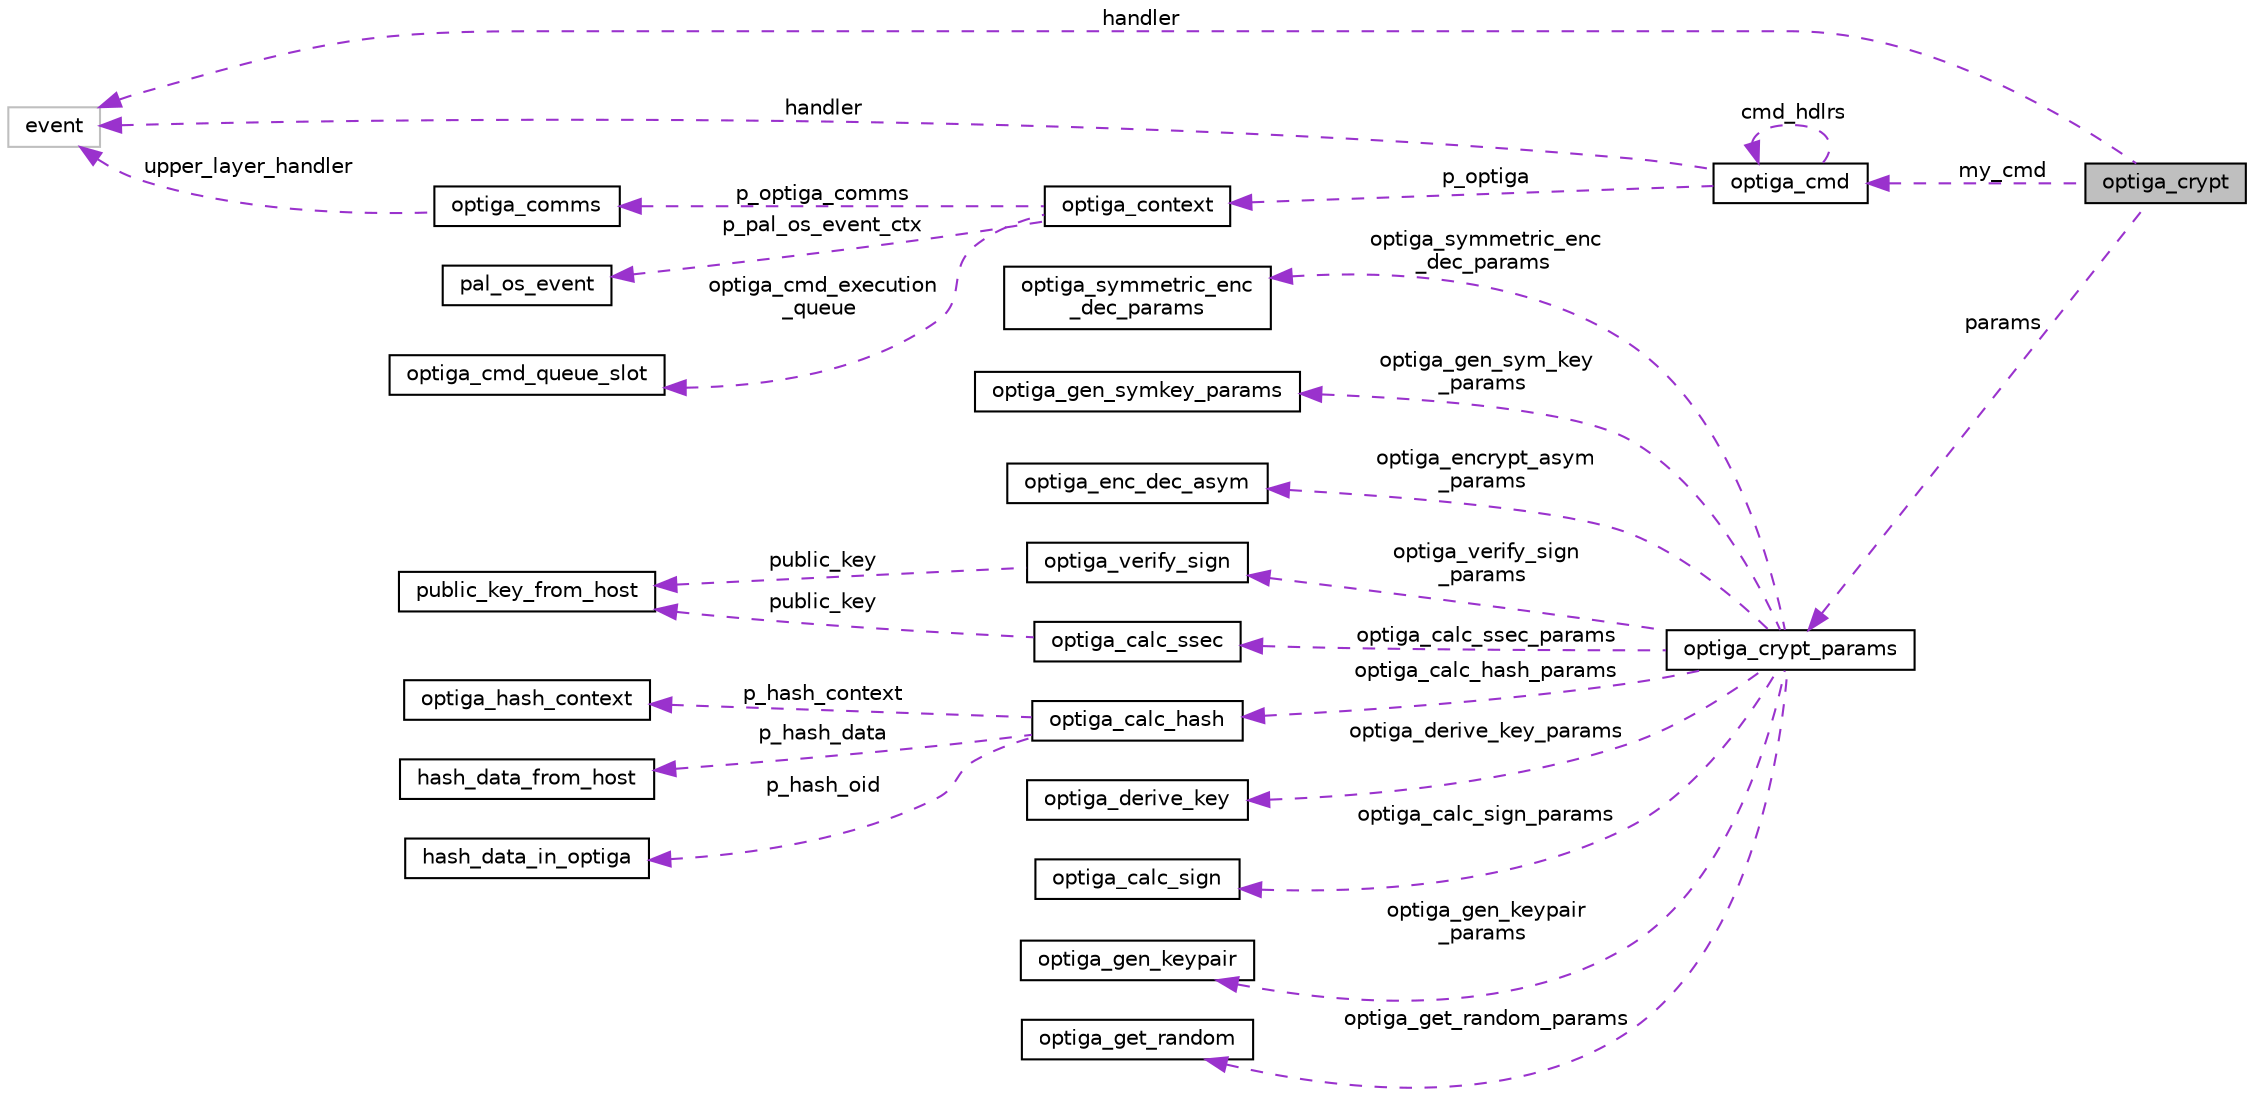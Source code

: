 digraph "optiga_crypt"
{
 // LATEX_PDF_SIZE
  edge [fontname="Helvetica",fontsize="10",labelfontname="Helvetica",labelfontsize="10"];
  node [fontname="Helvetica",fontsize="10",shape=record];
  rankdir="LR";
  Node1 [label="optiga_crypt",height=0.2,width=0.4,color="black", fillcolor="grey75", style="filled", fontcolor="black",tooltip="OPTIGA crypt instance structure."];
  Node2 -> Node1 [dir="back",color="darkorchid3",fontsize="10",style="dashed",label=" handler" ,fontname="Helvetica"];
  Node2 [label="event",height=0.2,width=0.4,color="grey75", fillcolor="white", style="filled",tooltip=" "];
  Node3 -> Node1 [dir="back",color="darkorchid3",fontsize="10",style="dashed",label=" params" ,fontname="Helvetica"];
  Node3 [label="optiga_crypt_params",height=0.2,width=0.4,color="black", fillcolor="white", style="filled",URL="$d3/d89/unionoptiga__crypt__params.html",tooltip="union for OPTIGA crypt parameters"];
  Node4 -> Node3 [dir="back",color="darkorchid3",fontsize="10",style="dashed",label=" optiga_symmetric_enc\l_dec_params" ,fontname="Helvetica"];
  Node4 [label="optiga_symmetric_enc\l_dec_params",height=0.2,width=0.4,color="black", fillcolor="white", style="filled",URL="$d0/d63/structoptiga__symmetric__enc__dec__params.html",tooltip="Specifies the data structure for symmetric encrypt and decrypt."];
  Node5 -> Node3 [dir="back",color="darkorchid3",fontsize="10",style="dashed",label=" optiga_gen_sym_key\l_params" ,fontname="Helvetica"];
  Node5 [label="optiga_gen_symkey_params",height=0.2,width=0.4,color="black", fillcolor="white", style="filled",URL="$d9/d23/structoptiga__gen__symkey__params.html",tooltip="Specifies the data structure for symmetric generate key."];
  Node6 -> Node3 [dir="back",color="darkorchid3",fontsize="10",style="dashed",label=" optiga_encrypt_asym\l_params" ,fontname="Helvetica"];
  Node6 [label="optiga_enc_dec_asym",height=0.2,width=0.4,color="black", fillcolor="white", style="filled",URL="$dd/d4a/structoptiga__enc__dec__asym.html",tooltip="Specifies the structure for asymmetric encryption and decryption."];
  Node7 -> Node3 [dir="back",color="darkorchid3",fontsize="10",style="dashed",label=" optiga_verify_sign\l_params" ,fontname="Helvetica"];
  Node7 [label="optiga_verify_sign",height=0.2,width=0.4,color="black", fillcolor="white", style="filled",URL="$d7/d33/structoptiga__verify__sign.html",tooltip="Specifies the data structure for ECDSA signature verification."];
  Node8 -> Node7 [dir="back",color="darkorchid3",fontsize="10",style="dashed",label=" public_key" ,fontname="Helvetica"];
  Node8 [label="public_key_from_host",height=0.2,width=0.4,color="black", fillcolor="white", style="filled",URL="$dd/d21/structpublic__key__from__host.html",tooltip="Specifies the data structure of the Public Key details (key, size and type)"];
  Node9 -> Node3 [dir="back",color="darkorchid3",fontsize="10",style="dashed",label=" optiga_calc_ssec_params" ,fontname="Helvetica"];
  Node9 [label="optiga_calc_ssec",height=0.2,width=0.4,color="black", fillcolor="white", style="filled",URL="$da/ddc/structoptiga__calc__ssec.html",tooltip="Specifies the data structure for ecdh secret generation."];
  Node8 -> Node9 [dir="back",color="darkorchid3",fontsize="10",style="dashed",label=" public_key" ,fontname="Helvetica"];
  Node10 -> Node3 [dir="back",color="darkorchid3",fontsize="10",style="dashed",label=" optiga_calc_hash_params" ,fontname="Helvetica"];
  Node10 [label="optiga_calc_hash",height=0.2,width=0.4,color="black", fillcolor="white", style="filled",URL="$d0/d20/structoptiga__calc__hash.html",tooltip="Specifies the data structure of calculate hash."];
  Node11 -> Node10 [dir="back",color="darkorchid3",fontsize="10",style="dashed",label=" p_hash_context" ,fontname="Helvetica"];
  Node11 [label="optiga_hash_context",height=0.2,width=0.4,color="black", fillcolor="white", style="filled",URL="$d8/d24/structoptiga__hash__context.html",tooltip="Specifies the structure to the Hash context details managed by OPTIGA."];
  Node12 -> Node10 [dir="back",color="darkorchid3",fontsize="10",style="dashed",label=" p_hash_data" ,fontname="Helvetica"];
  Node12 [label="hash_data_from_host",height=0.2,width=0.4,color="black", fillcolor="white", style="filled",URL="$da/d84/structhash__data__from__host.html",tooltip="Specifies the structure to provide the details of data to be hashed from host."];
  Node13 -> Node10 [dir="back",color="darkorchid3",fontsize="10",style="dashed",label=" p_hash_oid" ,fontname="Helvetica"];
  Node13 [label="hash_data_in_optiga",height=0.2,width=0.4,color="black", fillcolor="white", style="filled",URL="$df/d46/structhash__data__in__optiga.html",tooltip="Specifies the structure to provide the details of data to be hashed from OPTIGA."];
  Node14 -> Node3 [dir="back",color="darkorchid3",fontsize="10",style="dashed",label=" optiga_derive_key_params" ,fontname="Helvetica"];
  Node14 [label="optiga_derive_key",height=0.2,width=0.4,color="black", fillcolor="white", style="filled",URL="$d2/dec/structoptiga__derive__key.html",tooltip="Specifies the structure for derivation of key using pseudo random function."];
  Node15 -> Node3 [dir="back",color="darkorchid3",fontsize="10",style="dashed",label=" optiga_calc_sign_params" ,fontname="Helvetica"];
  Node15 [label="optiga_calc_sign",height=0.2,width=0.4,color="black", fillcolor="white", style="filled",URL="$d2/d1d/structoptiga__calc__sign.html",tooltip="Specifies the data structure for ECDSA signature."];
  Node16 -> Node3 [dir="back",color="darkorchid3",fontsize="10",style="dashed",label=" optiga_gen_keypair\l_params" ,fontname="Helvetica"];
  Node16 [label="optiga_gen_keypair",height=0.2,width=0.4,color="black", fillcolor="white", style="filled",URL="$d9/d66/structoptiga__gen__keypair.html",tooltip="Specifies the data structure for generate key pair."];
  Node17 -> Node3 [dir="back",color="darkorchid3",fontsize="10",style="dashed",label=" optiga_get_random_params" ,fontname="Helvetica"];
  Node17 [label="optiga_get_random",height=0.2,width=0.4,color="black", fillcolor="white", style="filled",URL="$d9/d89/structoptiga__get__random.html",tooltip="Specifies the data structure of random generation."];
  Node18 -> Node1 [dir="back",color="darkorchid3",fontsize="10",style="dashed",label=" my_cmd" ,fontname="Helvetica"];
  Node18 [label="optiga_cmd",height=0.2,width=0.4,color="black", fillcolor="white", style="filled",URL="$d3/d87/structoptiga__cmd.html",tooltip="Command context."];
  Node2 -> Node18 [dir="back",color="darkorchid3",fontsize="10",style="dashed",label=" handler" ,fontname="Helvetica"];
  Node19 -> Node18 [dir="back",color="darkorchid3",fontsize="10",style="dashed",label=" p_optiga" ,fontname="Helvetica"];
  Node19 [label="optiga_context",height=0.2,width=0.4,color="black", fillcolor="white", style="filled",URL="$d8/df6/structoptiga__context.html",tooltip="OPTIGA Context which holds the communication buffer, comms instance and other required...."];
  Node20 -> Node19 [dir="back",color="darkorchid3",fontsize="10",style="dashed",label=" p_pal_os_event_ctx" ,fontname="Helvetica"];
  Node20 [label="pal_os_event",height=0.2,width=0.4,color="black", fillcolor="white", style="filled",URL="$d1/df5/structpal__os__event.html",tooltip="PAL os event structure."];
  Node21 -> Node19 [dir="back",color="darkorchid3",fontsize="10",style="dashed",label=" p_optiga_comms" ,fontname="Helvetica"];
  Node21 [label="optiga_comms",height=0.2,width=0.4,color="black", fillcolor="white", style="filled",URL="$de/dc7/structoptiga__comms.html",tooltip="Optiga comms structure."];
  Node2 -> Node21 [dir="back",color="darkorchid3",fontsize="10",style="dashed",label=" upper_layer_handler" ,fontname="Helvetica"];
  Node22 -> Node19 [dir="back",color="darkorchid3",fontsize="10",style="dashed",label=" optiga_cmd_execution\l_queue" ,fontname="Helvetica"];
  Node22 [label="optiga_cmd_queue_slot",height=0.2,width=0.4,color="black", fillcolor="white", style="filled",URL="$dc/d84/structoptiga__cmd__queue__slot.html",tooltip="The structure represents the slot in the execution queue."];
  Node18 -> Node18 [dir="back",color="darkorchid3",fontsize="10",style="dashed",label=" cmd_hdlrs" ,fontname="Helvetica"];
}
